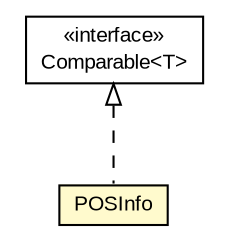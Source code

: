 #!/usr/local/bin/dot
#
# Class diagram 
# Generated by UMLGraph version R5_6-24-gf6e263 (http://www.umlgraph.org/)
#

digraph G {
	edge [fontname="arial",fontsize=10,labelfontname="arial",labelfontsize=10];
	node [fontname="arial",fontsize=10,shape=plaintext];
	nodesep=0.25;
	ranksep=0.5;
	// edu.arizona.biosemantics.semanticmarkup.markupelement.description.ling.learn.lib.unsupervised.POSInfo
	c110910 [label=<<table title="edu.arizona.biosemantics.semanticmarkup.markupelement.description.ling.learn.lib.unsupervised.POSInfo" border="0" cellborder="1" cellspacing="0" cellpadding="2" port="p" bgcolor="lemonChiffon" href="./POSInfo.html">
		<tr><td><table border="0" cellspacing="0" cellpadding="1">
<tr><td align="center" balign="center"> POSInfo </td></tr>
		</table></td></tr>
		</table>>, URL="./POSInfo.html", fontname="arial", fontcolor="black", fontsize=10.0];
	//edu.arizona.biosemantics.semanticmarkup.markupelement.description.ling.learn.lib.unsupervised.POSInfo implements java.lang.Comparable<T>
	c111060:p -> c110910:p [dir=back,arrowtail=empty,style=dashed];
	// java.lang.Comparable<T>
	c111060 [label=<<table title="java.lang.Comparable" border="0" cellborder="1" cellspacing="0" cellpadding="2" port="p" href="http://java.sun.com/j2se/1.4.2/docs/api/java/lang/Comparable.html">
		<tr><td><table border="0" cellspacing="0" cellpadding="1">
<tr><td align="center" balign="center"> &#171;interface&#187; </td></tr>
<tr><td align="center" balign="center"> Comparable&lt;T&gt; </td></tr>
		</table></td></tr>
		</table>>, URL="http://java.sun.com/j2se/1.4.2/docs/api/java/lang/Comparable.html", fontname="arial", fontcolor="black", fontsize=10.0];
}


